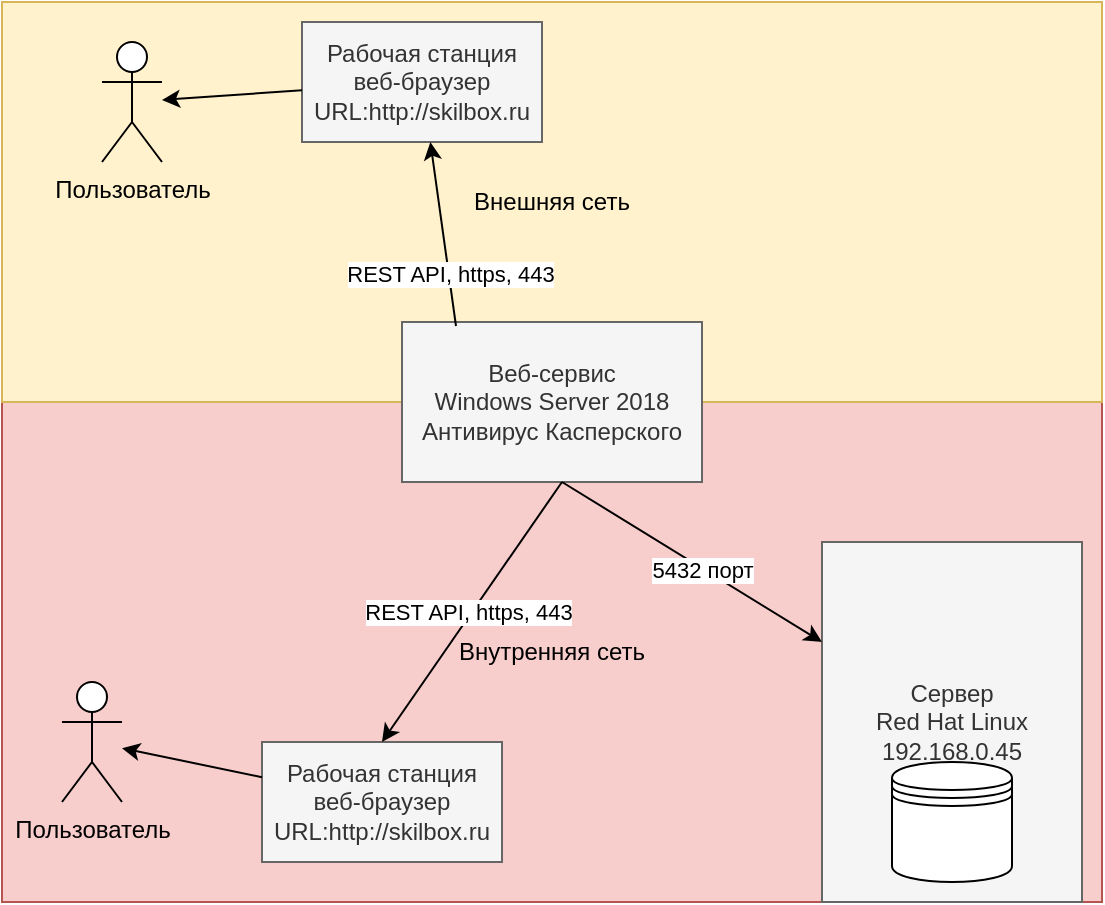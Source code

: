<mxfile version="21.7.4" type="github">
  <diagram name="Страница — 1" id="AxD1RrtbTeHHpLmz0Yzi">
    <mxGraphModel dx="880" dy="478" grid="1" gridSize="10" guides="1" tooltips="1" connect="1" arrows="1" fold="1" page="1" pageScale="1" pageWidth="827" pageHeight="1169" math="0" shadow="0">
      <root>
        <mxCell id="0" />
        <mxCell id="1" parent="0" />
        <mxCell id="vrD5b6YgW24zmCBg4TpQ-1" value="Внутренняя сеть" style="rounded=0;whiteSpace=wrap;html=1;fillColor=#f8cecc;strokeColor=#b85450;" vertex="1" parent="1">
          <mxGeometry x="110" y="240" width="550" height="250" as="geometry" />
        </mxCell>
        <mxCell id="vrD5b6YgW24zmCBg4TpQ-2" value="Внешняя сеть" style="rounded=0;whiteSpace=wrap;html=1;fillColor=#fff2cc;strokeColor=#d6b656;" vertex="1" parent="1">
          <mxGeometry x="110" y="40" width="550" height="200" as="geometry" />
        </mxCell>
        <mxCell id="vrD5b6YgW24zmCBg4TpQ-3" value="Веб-сервис&lt;br&gt;Windows Server 2018&lt;br&gt;Антивирус Касперского" style="rounded=0;whiteSpace=wrap;html=1;fillColor=#f5f5f5;fontColor=#333333;strokeColor=#666666;" vertex="1" parent="1">
          <mxGeometry x="310" y="200" width="150" height="80" as="geometry" />
        </mxCell>
        <mxCell id="vrD5b6YgW24zmCBg4TpQ-6" value="Пользователь" style="shape=umlActor;verticalLabelPosition=bottom;verticalAlign=top;html=1;outlineConnect=0;" vertex="1" parent="1">
          <mxGeometry x="160" y="60" width="30" height="60" as="geometry" />
        </mxCell>
        <mxCell id="vrD5b6YgW24zmCBg4TpQ-7" value="Пользователь&lt;br&gt;" style="shape=umlActor;verticalLabelPosition=bottom;verticalAlign=top;html=1;outlineConnect=0;" vertex="1" parent="1">
          <mxGeometry x="140" y="380" width="30" height="60" as="geometry" />
        </mxCell>
        <mxCell id="vrD5b6YgW24zmCBg4TpQ-8" value="Рабочая станция&lt;br&gt;веб-браузер&lt;br&gt;URL:http://skilbox.ru" style="rounded=0;whiteSpace=wrap;html=1;fillColor=#f5f5f5;fontColor=#333333;strokeColor=#666666;" vertex="1" parent="1">
          <mxGeometry x="260" y="50" width="120" height="60" as="geometry" />
        </mxCell>
        <mxCell id="vrD5b6YgW24zmCBg4TpQ-9" value="Рабочая станция&lt;br&gt;веб-браузер&lt;br&gt;URL:http://skilbox.ru" style="rounded=0;whiteSpace=wrap;html=1;fillColor=#f5f5f5;fontColor=#333333;strokeColor=#666666;" vertex="1" parent="1">
          <mxGeometry x="240" y="410" width="120" height="60" as="geometry" />
        </mxCell>
        <mxCell id="vrD5b6YgW24zmCBg4TpQ-15" value="" style="endArrow=classic;html=1;rounded=0;" edge="1" parent="1" source="vrD5b6YgW24zmCBg4TpQ-8" target="vrD5b6YgW24zmCBg4TpQ-6">
          <mxGeometry width="50" height="50" relative="1" as="geometry">
            <mxPoint x="390" y="280" as="sourcePoint" />
            <mxPoint x="440" y="230" as="targetPoint" />
          </mxGeometry>
        </mxCell>
        <mxCell id="vrD5b6YgW24zmCBg4TpQ-16" value="" style="endArrow=classic;html=1;rounded=0;" edge="1" parent="1" source="vrD5b6YgW24zmCBg4TpQ-9" target="vrD5b6YgW24zmCBg4TpQ-7">
          <mxGeometry width="50" height="50" relative="1" as="geometry">
            <mxPoint x="390" y="280" as="sourcePoint" />
            <mxPoint x="440" y="230" as="targetPoint" />
          </mxGeometry>
        </mxCell>
        <mxCell id="vrD5b6YgW24zmCBg4TpQ-17" value="" style="endArrow=classic;html=1;rounded=0;exitX=0.18;exitY=0.025;exitDx=0;exitDy=0;exitPerimeter=0;" edge="1" parent="1" source="vrD5b6YgW24zmCBg4TpQ-3" target="vrD5b6YgW24zmCBg4TpQ-8">
          <mxGeometry width="50" height="50" relative="1" as="geometry">
            <mxPoint x="390" y="280" as="sourcePoint" />
            <mxPoint x="440" y="230" as="targetPoint" />
          </mxGeometry>
        </mxCell>
        <mxCell id="vrD5b6YgW24zmCBg4TpQ-18" value="REST API, https, 443" style="edgeLabel;html=1;align=center;verticalAlign=middle;resizable=0;points=[];" vertex="1" connectable="0" parent="vrD5b6YgW24zmCBg4TpQ-17">
          <mxGeometry x="-0.434" relative="1" as="geometry">
            <mxPoint as="offset" />
          </mxGeometry>
        </mxCell>
        <mxCell id="vrD5b6YgW24zmCBg4TpQ-19" value="" style="endArrow=classic;html=1;rounded=0;entryX=0.5;entryY=0;entryDx=0;entryDy=0;" edge="1" parent="1" target="vrD5b6YgW24zmCBg4TpQ-9">
          <mxGeometry width="50" height="50" relative="1" as="geometry">
            <mxPoint x="390" y="280" as="sourcePoint" />
            <mxPoint x="440" y="230" as="targetPoint" />
          </mxGeometry>
        </mxCell>
        <mxCell id="vrD5b6YgW24zmCBg4TpQ-20" value="REST API, https, 443" style="edgeLabel;html=1;align=center;verticalAlign=middle;resizable=0;points=[];" vertex="1" connectable="0" parent="vrD5b6YgW24zmCBg4TpQ-19">
          <mxGeometry x="0.014" y="-2" relative="1" as="geometry">
            <mxPoint as="offset" />
          </mxGeometry>
        </mxCell>
        <mxCell id="vrD5b6YgW24zmCBg4TpQ-22" value="Сервер&lt;br&gt;Red Hat Linux&lt;br&gt;192.168.0.45" style="rounded=0;whiteSpace=wrap;html=1;fillColor=#f5f5f5;fontColor=#333333;strokeColor=#666666;" vertex="1" parent="1">
          <mxGeometry x="520" y="310" width="130" height="180" as="geometry" />
        </mxCell>
        <mxCell id="vrD5b6YgW24zmCBg4TpQ-23" value="" style="shape=datastore;whiteSpace=wrap;html=1;" vertex="1" parent="1">
          <mxGeometry x="555" y="420" width="60" height="60" as="geometry" />
        </mxCell>
        <mxCell id="vrD5b6YgW24zmCBg4TpQ-24" value="" style="endArrow=classic;html=1;rounded=0;" edge="1" parent="1" target="vrD5b6YgW24zmCBg4TpQ-22">
          <mxGeometry width="50" height="50" relative="1" as="geometry">
            <mxPoint x="390" y="280" as="sourcePoint" />
            <mxPoint x="440" y="230" as="targetPoint" />
          </mxGeometry>
        </mxCell>
        <mxCell id="vrD5b6YgW24zmCBg4TpQ-25" value="5432 порт" style="edgeLabel;html=1;align=center;verticalAlign=middle;resizable=0;points=[];" vertex="1" connectable="0" parent="vrD5b6YgW24zmCBg4TpQ-24">
          <mxGeometry x="0.072" y="-1" relative="1" as="geometry">
            <mxPoint as="offset" />
          </mxGeometry>
        </mxCell>
      </root>
    </mxGraphModel>
  </diagram>
</mxfile>
